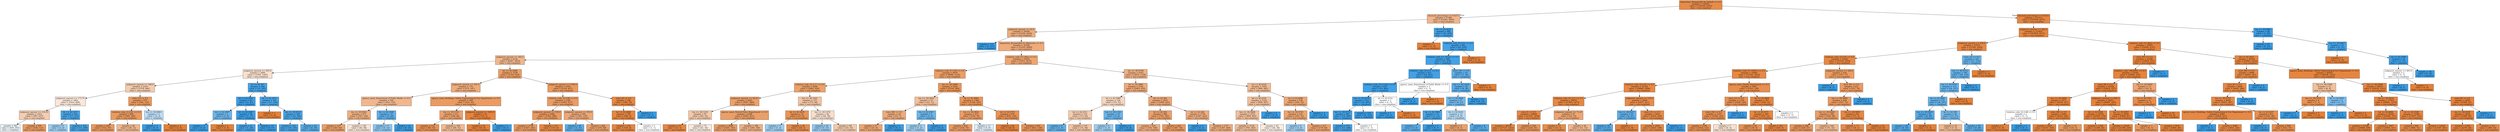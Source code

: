 digraph Tree {
node [shape=box, style="filled", color="black"] ;
0 [label="disposition_Responsible by Default <= 0.5\nsamples = 129501\nvalue = [120149, 9352]\nclass = non-compliant", fillcolor="#e58139eb"] ;
1 [label="discount_percentage <= 0.0273\nsamples = 17388\nvalue = [12293, 5095]\nclass = non-compliant", fillcolor="#e5813995"] ;
0 -> 1 [labeldistance=2.5, labelangle=45, headlabel="True"] ;
2 [label="judgment_amount <= 52.5\nsamples = 16506\nvalue = [12250, 4256]\nclass = non-compliant", fillcolor="#e58139a6"] ;
1 -> 2 ;
3 [label="samples = 157\nvalue = [0, 157]\nclass = compliant", fillcolor="#399de5ff"] ;
2 -> 3 ;
4 [label="disposition_Responsible by Admission <= 0.5\nsamples = 16349\nvalue = [12250, 4099]\nclass = non-compliant", fillcolor="#e58139aa"] ;
2 -> 4 ;
5 [label="judgment_amount <= 302.5\nsamples = 6126\nvalue = [4297, 1829]\nclass = non-compliant", fillcolor="#e5813992"] ;
4 -> 5 ;
6 [label="judgment_amount <= 265.0\nsamples = 2800\nvalue = [1595, 1205]\nclass = non-compliant", fillcolor="#e581393e"] ;
5 -> 6 ;
7 [label="judgment_amount <= 240.0\nsamples = 2516\nvalue = [1576, 940]\nclass = non-compliant", fillcolor="#e5813967"] ;
6 -> 7 ;
8 [label="judgment_amount <= 173.75\nsamples = 1842\nvalue = [1014, 828]\nclass = non-compliant", fillcolor="#e581392f"] ;
7 -> 8 ;
9 [label="judgment_amount <= 132.25\nsamples = 1612\nvalue = [997, 615]\nclass = non-compliant", fillcolor="#e5813962"] ;
8 -> 9 ;
10 [label="samples = 962\nvalue = [459, 503]\nclass = compliant", fillcolor="#399de516"] ;
9 -> 10 ;
11 [label="samples = 650\nvalue = [538, 112]\nclass = non-compliant", fillcolor="#e58139ca"] ;
9 -> 11 ;
12 [label="lat <= 42.3157\nsamples = 230\nvalue = [17, 213]\nclass = compliant", fillcolor="#399de5eb"] ;
8 -> 12 ;
13 [label="samples = 6\nvalue = [2, 4]\nclass = compliant", fillcolor="#399de57f"] ;
12 -> 13 ;
14 [label="samples = 224\nvalue = [15, 209]\nclass = compliant", fillcolor="#399de5ed"] ;
12 -> 14 ;
15 [label="state_CA <= 0.5\nsamples = 674\nvalue = [562, 112]\nclass = non-compliant", fillcolor="#e58139cc"] ;
7 -> 15 ;
16 [label="violation_code_22-2-61 <= 0.5\nsamples = 669\nvalue = [560, 109]\nclass = non-compliant", fillcolor="#e58139cd"] ;
15 -> 16 ;
17 [label="samples = 629\nvalue = [532, 97]\nclass = non-compliant", fillcolor="#e58139d1"] ;
16 -> 17 ;
18 [label="samples = 40\nvalue = [28, 12]\nclass = non-compliant", fillcolor="#e5813992"] ;
16 -> 18 ;
19 [label="lon <= -83.0863\nsamples = 5\nvalue = [2, 3]\nclass = compliant", fillcolor="#399de555"] ;
15 -> 19 ;
20 [label="samples = 3\nvalue = [0, 3]\nclass = compliant", fillcolor="#399de5ff"] ;
19 -> 20 ;
21 [label="samples = 2\nvalue = [2, 0]\nclass = non-compliant", fillcolor="#e58139ff"] ;
19 -> 21 ;
22 [label="lat <= 42.367\nsamples = 284\nvalue = [19, 265]\nclass = compliant", fillcolor="#399de5ed"] ;
6 -> 22 ;
23 [label="lat <= 42.2952\nsamples = 83\nvalue = [2, 81]\nclass = compliant", fillcolor="#399de5f9"] ;
22 -> 23 ;
24 [label="lat <= 42.2897\nsamples = 5\nvalue = [1, 4]\nclass = compliant", fillcolor="#399de5bf"] ;
23 -> 24 ;
25 [label="samples = 4\nvalue = [0, 4]\nclass = compliant", fillcolor="#399de5ff"] ;
24 -> 25 ;
26 [label="samples = 1\nvalue = [1, 0]\nclass = non-compliant", fillcolor="#e58139ff"] ;
24 -> 26 ;
27 [label="lat <= 42.3287\nsamples = 78\nvalue = [1, 77]\nclass = compliant", fillcolor="#399de5fc"] ;
23 -> 27 ;
28 [label="samples = 21\nvalue = [1, 20]\nclass = compliant", fillcolor="#399de5f2"] ;
27 -> 28 ;
29 [label="samples = 57\nvalue = [0, 57]\nclass = compliant", fillcolor="#399de5ff"] ;
27 -> 29 ;
30 [label="lat <= 42.3675\nsamples = 201\nvalue = [17, 184]\nclass = compliant", fillcolor="#399de5e7"] ;
22 -> 30 ;
31 [label="samples = 1\nvalue = [1, 0]\nclass = non-compliant", fillcolor="#e58139ff"] ;
30 -> 31 ;
32 [label="lon <= -83.0119\nsamples = 200\nvalue = [16, 184]\nclass = compliant", fillcolor="#399de5e9"] ;
30 -> 32 ;
33 [label="samples = 155\nvalue = [10, 145]\nclass = compliant", fillcolor="#399de5ed"] ;
32 -> 33 ;
34 [label="samples = 45\nvalue = [6, 39]\nclass = compliant", fillcolor="#399de5d8"] ;
32 -> 34 ;
35 [label="lat <= 42.3584\nsamples = 3326\nvalue = [2702, 624]\nclass = non-compliant", fillcolor="#e58139c4"] ;
5 -> 35 ;
36 [label="judgment_amount <= 555.0\nsamples = 770\nvalue = [573, 197]\nclass = non-compliant", fillcolor="#e58139a7"] ;
35 -> 36 ;
37 [label="agency_name_Department of Public Works <= 0.5\nsamples = 504\nvalue = [352, 152]\nclass = non-compliant", fillcolor="#e5813991"] ;
36 -> 37 ;
38 [label="lon <= -83.0922\nsamples = 473\nvalue = [347, 126]\nclass = non-compliant", fillcolor="#e58139a2"] ;
37 -> 38 ;
39 [label="samples = 327\nvalue = [265, 62]\nclass = non-compliant", fillcolor="#e58139c3"] ;
38 -> 39 ;
40 [label="samples = 146\nvalue = [82, 64]\nclass = non-compliant", fillcolor="#e5813938"] ;
38 -> 40 ;
41 [label="lat <= 42.3348\nsamples = 31\nvalue = [5, 26]\nclass = compliant", fillcolor="#399de5ce"] ;
37 -> 41 ;
42 [label="samples = 17\nvalue = [5, 12]\nclass = compliant", fillcolor="#399de595"] ;
41 -> 42 ;
43 [label="samples = 14\nvalue = [0, 14]\nclass = compliant", fillcolor="#399de5ff"] ;
41 -> 43 ;
44 [label="agency_name_Buildings, Safety Engineering & Env Department <= 0.5\nsamples = 266\nvalue = [221, 45]\nclass = non-compliant", fillcolor="#e58139cb"] ;
36 -> 44 ;
45 [label="lon <= -83.1315\nsamples = 212\nvalue = [168, 44]\nclass = non-compliant", fillcolor="#e58139bc"] ;
44 -> 45 ;
46 [label="samples = 112\nvalue = [99, 13]\nclass = non-compliant", fillcolor="#e58139de"] ;
45 -> 46 ;
47 [label="samples = 100\nvalue = [69, 31]\nclass = non-compliant", fillcolor="#e581398c"] ;
45 -> 47 ;
48 [label="judgment_amount <= 1855.0\nsamples = 54\nvalue = [53, 1]\nclass = non-compliant", fillcolor="#e58139fa"] ;
44 -> 48 ;
49 [label="samples = 53\nvalue = [53, 0]\nclass = non-compliant", fillcolor="#e58139ff"] ;
48 -> 49 ;
50 [label="samples = 1\nvalue = [0, 1]\nclass = compliant", fillcolor="#399de5ff"] ;
48 -> 50 ;
51 [label="judgment_amount <= 3705.0\nsamples = 2556\nvalue = [2129, 427]\nclass = non-compliant", fillcolor="#e58139cc"] ;
35 -> 51 ;
52 [label="violation_code_22-2-88 <= 0.5\nsamples = 2360\nvalue = [1943, 417]\nclass = non-compliant", fillcolor="#e58139c8"] ;
51 -> 52 ;
53 [label="judgment_amount <= 555.0\nsamples = 1860\nvalue = [1562, 298]\nclass = non-compliant", fillcolor="#e58139ce"] ;
52 -> 53 ;
54 [label="samples = 1739\nvalue = [1447, 292]\nclass = non-compliant", fillcolor="#e58139cc"] ;
53 -> 54 ;
55 [label="samples = 121\nvalue = [115, 6]\nclass = non-compliant", fillcolor="#e58139f2"] ;
53 -> 55 ;
56 [label="judgment_amount <= 555.0\nsamples = 500\nvalue = [381, 119]\nclass = non-compliant", fillcolor="#e58139af"] ;
52 -> 56 ;
57 [label="samples = 36\nvalue = [5, 31]\nclass = compliant", fillcolor="#399de5d6"] ;
56 -> 57 ;
58 [label="samples = 464\nvalue = [376, 88]\nclass = non-compliant", fillcolor="#e58139c3"] ;
56 -> 58 ;
59 [label="state_HI <= 0.5\nsamples = 196\nvalue = [186, 10]\nclass = non-compliant", fillcolor="#e58139f1"] ;
51 -> 59 ;
60 [label="lat <= 42.4448\nsamples = 195\nvalue = [186, 9]\nclass = non-compliant", fillcolor="#e58139f3"] ;
59 -> 60 ;
61 [label="samples = 193\nvalue = [185, 8]\nclass = non-compliant", fillcolor="#e58139f4"] ;
60 -> 61 ;
62 [label="samples = 2\nvalue = [1, 1]\nclass = non-compliant", fillcolor="#e5813900"] ;
60 -> 62 ;
63 [label="samples = 1\nvalue = [0, 1]\nclass = compliant", fillcolor="#399de5ff"] ;
59 -> 63 ;
64 [label="violation_code_9-1-36(a) <= 0.5\nsamples = 10223\nvalue = [7953, 2270]\nclass = non-compliant", fillcolor="#e58139b6"] ;
4 -> 64 ;
65 [label="violation_code_9-1-104 <= 0.5\nsamples = 6030\nvalue = [4898, 1132]\nclass = non-compliant", fillcolor="#e58139c4"] ;
64 -> 65 ;
66 [label="violation_code_22-2-17 <= 0.5\nsamples = 4608\nvalue = [3682, 926]\nclass = non-compliant", fillcolor="#e58139bf"] ;
65 -> 66 ;
67 [label="judgment_amount <= 56.25\nsamples = 4493\nvalue = [3607, 886]\nclass = non-compliant", fillcolor="#e58139c0"] ;
66 -> 67 ;
68 [label="lon <= -83.1219\nsamples = 97\nvalue = [62, 35]\nclass = non-compliant", fillcolor="#e581396f"] ;
67 -> 68 ;
69 [label="samples = 22\nvalue = [21, 1]\nclass = non-compliant", fillcolor="#e58139f3"] ;
68 -> 69 ;
70 [label="samples = 75\nvalue = [41, 34]\nclass = non-compliant", fillcolor="#e581392c"] ;
68 -> 70 ;
71 [label="agency_name_Detroit Police Department <= 0.5\nsamples = 4396\nvalue = [3545, 851]\nclass = non-compliant", fillcolor="#e58139c2"] ;
67 -> 71 ;
72 [label="samples = 4008\nvalue = [3265, 743]\nclass = non-compliant", fillcolor="#e58139c5"] ;
71 -> 72 ;
73 [label="samples = 388\nvalue = [280, 108]\nclass = non-compliant", fillcolor="#e581399d"] ;
71 -> 73 ;
74 [label="lon <= -83.1921\nsamples = 115\nvalue = [75, 40]\nclass = non-compliant", fillcolor="#e5813977"] ;
66 -> 74 ;
75 [label="lat <= 42.3439\nsamples = 31\nvalue = [27, 4]\nclass = non-compliant", fillcolor="#e58139d9"] ;
74 -> 75 ;
76 [label="samples = 3\nvalue = [1, 2]\nclass = compliant", fillcolor="#399de57f"] ;
75 -> 76 ;
77 [label="samples = 28\nvalue = [26, 2]\nclass = non-compliant", fillcolor="#e58139eb"] ;
75 -> 77 ;
78 [label="lon <= -83.1474\nsamples = 84\nvalue = [48, 36]\nclass = non-compliant", fillcolor="#e5813940"] ;
74 -> 78 ;
79 [label="samples = 16\nvalue = [5, 11]\nclass = compliant", fillcolor="#399de58b"] ;
78 -> 79 ;
80 [label="samples = 68\nvalue = [43, 25]\nclass = non-compliant", fillcolor="#e581396b"] ;
78 -> 80 ;
81 [label="lon <= -83.2609\nsamples = 1422\nvalue = [1216, 206]\nclass = non-compliant", fillcolor="#e58139d4"] ;
65 -> 81 ;
82 [label="lon <= -83.2632\nsamples = 33\nvalue = [22, 11]\nclass = non-compliant", fillcolor="#e581397f"] ;
81 -> 82 ;
83 [label="state_MD <= 0.5\nsamples = 28\nvalue = [21, 7]\nclass = non-compliant", fillcolor="#e58139aa"] ;
82 -> 83 ;
84 [label="samples = 27\nvalue = [21, 6]\nclass = non-compliant", fillcolor="#e58139b6"] ;
83 -> 84 ;
85 [label="samples = 1\nvalue = [0, 1]\nclass = compliant", fillcolor="#399de5ff"] ;
83 -> 85 ;
86 [label="lat <= 42.3547\nsamples = 5\nvalue = [1, 4]\nclass = compliant", fillcolor="#399de5bf"] ;
82 -> 86 ;
87 [label="samples = 3\nvalue = [1, 2]\nclass = compliant", fillcolor="#399de57f"] ;
86 -> 87 ;
88 [label="samples = 2\nvalue = [0, 2]\nclass = compliant", fillcolor="#399de5ff"] ;
86 -> 88 ;
89 [label="lat <= 42.3685\nsamples = 1389\nvalue = [1194, 195]\nclass = non-compliant", fillcolor="#e58139d5"] ;
81 -> 89 ;
90 [label="lon <= -82.9822\nsamples = 415\nvalue = [339, 76]\nclass = non-compliant", fillcolor="#e58139c6"] ;
89 -> 90 ;
91 [label="samples = 404\nvalue = [334, 70]\nclass = non-compliant", fillcolor="#e58139ca"] ;
90 -> 91 ;
92 [label="samples = 11\nvalue = [5, 6]\nclass = compliant", fillcolor="#399de52a"] ;
90 -> 92 ;
93 [label="lat <= 42.3713\nsamples = 974\nvalue = [855, 119]\nclass = non-compliant", fillcolor="#e58139dc"] ;
89 -> 93 ;
94 [label="samples = 24\nvalue = [24, 0]\nclass = non-compliant", fillcolor="#e58139ff"] ;
93 -> 94 ;
95 [label="samples = 950\nvalue = [831, 119]\nclass = non-compliant", fillcolor="#e58139da"] ;
93 -> 95 ;
96 [label="lon <= -83.0799\nsamples = 4193\nvalue = [3055, 1138]\nclass = non-compliant", fillcolor="#e58139a0"] ;
64 -> 96 ;
97 [label="lat <= 42.3096\nsamples = 2741\nvalue = [2065, 676]\nclass = non-compliant", fillcolor="#e58139ac"] ;
96 -> 97 ;
98 [label="lat <= 42.3089\nsamples = 126\nvalue = [75, 51]\nclass = non-compliant", fillcolor="#e5813952"] ;
97 -> 98 ;
99 [label="lat <= 42.2511\nsamples = 116\nvalue = [73, 43]\nclass = non-compliant", fillcolor="#e5813969"] ;
98 -> 99 ;
100 [label="samples = 6\nvalue = [1, 5]\nclass = compliant", fillcolor="#399de5cc"] ;
99 -> 100 ;
101 [label="samples = 110\nvalue = [72, 38]\nclass = non-compliant", fillcolor="#e5813978"] ;
99 -> 101 ;
102 [label="lon <= -83.1143\nsamples = 10\nvalue = [2, 8]\nclass = compliant", fillcolor="#399de5bf"] ;
98 -> 102 ;
103 [label="samples = 6\nvalue = [2, 4]\nclass = compliant", fillcolor="#399de57f"] ;
102 -> 103 ;
104 [label="samples = 4\nvalue = [0, 4]\nclass = compliant", fillcolor="#399de5ff"] ;
102 -> 104 ;
105 [label="lat <= 42.364\nsamples = 2615\nvalue = [1990, 625]\nclass = non-compliant", fillcolor="#e58139af"] ;
97 -> 105 ;
106 [label="lat <= 42.343\nsamples = 885\nvalue = [703, 182]\nclass = non-compliant", fillcolor="#e58139bd"] ;
105 -> 106 ;
107 [label="samples = 424\nvalue = [316, 108]\nclass = non-compliant", fillcolor="#e58139a8"] ;
106 -> 107 ;
108 [label="samples = 461\nvalue = [387, 74]\nclass = non-compliant", fillcolor="#e58139ce"] ;
106 -> 108 ;
109 [label="lat <= 42.364\nsamples = 1730\nvalue = [1287, 443]\nclass = non-compliant", fillcolor="#e58139a7"] ;
105 -> 109 ;
110 [label="samples = 3\nvalue = [0, 3]\nclass = compliant", fillcolor="#399de5ff"] ;
109 -> 110 ;
111 [label="samples = 1727\nvalue = [1287, 440]\nclass = non-compliant", fillcolor="#e58139a8"] ;
109 -> 111 ;
112 [label="lat <= 42.4334\nsamples = 1452\nvalue = [990, 462]\nclass = non-compliant", fillcolor="#e5813988"] ;
96 -> 112 ;
113 [label="lat <= 42.4332\nsamples = 1216\nvalue = [809, 407]\nclass = non-compliant", fillcolor="#e581397f"] ;
112 -> 113 ;
114 [label="lon <= -82.9408\nsamples = 1212\nvalue = [809, 403]\nclass = non-compliant", fillcolor="#e5813980"] ;
113 -> 114 ;
115 [label="samples = 1130\nvalue = [765, 365]\nclass = non-compliant", fillcolor="#e5813985"] ;
114 -> 115 ;
116 [label="samples = 82\nvalue = [44, 38]\nclass = non-compliant", fillcolor="#e5813923"] ;
114 -> 116 ;
117 [label="samples = 4\nvalue = [0, 4]\nclass = compliant", fillcolor="#399de5ff"] ;
113 -> 117 ;
118 [label="lat <= 42.4498\nsamples = 236\nvalue = [181, 55]\nclass = non-compliant", fillcolor="#e58139b2"] ;
112 -> 118 ;
119 [label="lon <= -83.0725\nsamples = 233\nvalue = [181, 52]\nclass = non-compliant", fillcolor="#e58139b6"] ;
118 -> 119 ;
120 [label="samples = 6\nvalue = [2, 4]\nclass = compliant", fillcolor="#399de57f"] ;
119 -> 120 ;
121 [label="samples = 227\nvalue = [179, 48]\nclass = non-compliant", fillcolor="#e58139bb"] ;
119 -> 121 ;
122 [label="samples = 3\nvalue = [0, 3]\nclass = compliant", fillcolor="#399de5ff"] ;
118 -> 122 ;
123 [label="lat <= 42.2634\nsamples = 882\nvalue = [43, 839]\nclass = compliant", fillcolor="#399de5f2"] ;
1 -> 123 ;
124 [label="samples = 1\nvalue = [1, 0]\nclass = non-compliant", fillcolor="#e58139ff"] ;
123 -> 124 ;
125 [label="violation_code_61-5-21 <= 0.5\nsamples = 881\nvalue = [42, 839]\nclass = compliant", fillcolor="#399de5f2"] ;
123 -> 125 ;
126 [label="violation_code_9-1-103(C) <= 0.5\nsamples = 880\nvalue = [41, 839]\nclass = compliant", fillcolor="#399de5f3"] ;
125 -> 126 ;
127 [label="violation_code_22-2-17 <= 0.5\nsamples = 837\nvalue = [34, 803]\nclass = compliant", fillcolor="#399de5f4"] ;
126 -> 127 ;
128 [label="violation_code_22-2-21(b) <= 0.5\nsamples = 835\nvalue = [33, 802]\nclass = compliant", fillcolor="#399de5f5"] ;
127 -> 128 ;
129 [label="lon <= -83.0152\nsamples = 833\nvalue = [32, 801]\nclass = compliant", fillcolor="#399de5f5"] ;
128 -> 129 ;
130 [label="lon <= -83.0153\nsamples = 681\nvalue = [32, 649]\nclass = compliant", fillcolor="#399de5f2"] ;
129 -> 130 ;
131 [label="samples = 679\nvalue = [31, 648]\nclass = compliant", fillcolor="#399de5f3"] ;
130 -> 131 ;
132 [label="samples = 2\nvalue = [1, 1]\nclass = non-compliant", fillcolor="#e5813900"] ;
130 -> 132 ;
133 [label="samples = 152\nvalue = [0, 152]\nclass = compliant", fillcolor="#399de5ff"] ;
129 -> 133 ;
134 [label="lat <= 42.4152\nsamples = 2\nvalue = [1, 1]\nclass = non-compliant", fillcolor="#e5813900"] ;
128 -> 134 ;
135 [label="samples = 1\nvalue = [0, 1]\nclass = compliant", fillcolor="#399de5ff"] ;
134 -> 135 ;
136 [label="samples = 1\nvalue = [1, 0]\nclass = non-compliant", fillcolor="#e58139ff"] ;
134 -> 136 ;
137 [label="agency_name_Department of Public Works <= 0.5\nsamples = 2\nvalue = [1, 1]\nclass = non-compliant", fillcolor="#e5813900"] ;
127 -> 137 ;
138 [label="samples = 1\nvalue = [0, 1]\nclass = compliant", fillcolor="#399de5ff"] ;
137 -> 138 ;
139 [label="samples = 1\nvalue = [1, 0]\nclass = non-compliant", fillcolor="#e58139ff"] ;
137 -> 139 ;
140 [label="state_OH <= 0.5\nsamples = 43\nvalue = [7, 36]\nclass = compliant", fillcolor="#399de5cd"] ;
126 -> 140 ;
141 [label="lon <= -83.1459\nsamples = 42\nvalue = [6, 36]\nclass = compliant", fillcolor="#399de5d4"] ;
140 -> 141 ;
142 [label="lat <= 42.4009\nsamples = 27\nvalue = [6, 21]\nclass = compliant", fillcolor="#399de5b6"] ;
141 -> 142 ;
143 [label="lat <= 42.3864\nsamples = 14\nvalue = [1, 13]\nclass = compliant", fillcolor="#399de5eb"] ;
142 -> 143 ;
144 [label="samples = 7\nvalue = [1, 6]\nclass = compliant", fillcolor="#399de5d4"] ;
143 -> 144 ;
145 [label="samples = 7\nvalue = [0, 7]\nclass = compliant", fillcolor="#399de5ff"] ;
143 -> 145 ;
146 [label="lat <= 42.4143\nsamples = 13\nvalue = [5, 8]\nclass = compliant", fillcolor="#399de560"] ;
142 -> 146 ;
147 [label="samples = 5\nvalue = [4, 1]\nclass = non-compliant", fillcolor="#e58139bf"] ;
146 -> 147 ;
148 [label="samples = 8\nvalue = [1, 7]\nclass = compliant", fillcolor="#399de5db"] ;
146 -> 148 ;
149 [label="samples = 15\nvalue = [0, 15]\nclass = compliant", fillcolor="#399de5ff"] ;
141 -> 149 ;
150 [label="samples = 1\nvalue = [1, 0]\nclass = non-compliant", fillcolor="#e58139ff"] ;
140 -> 150 ;
151 [label="samples = 1\nvalue = [1, 0]\nclass = non-compliant", fillcolor="#e58139ff"] ;
125 -> 151 ;
152 [label="discount_percentage <= 0.0312\nsamples = 112113\nvalue = [107856, 4257]\nclass = non-compliant", fillcolor="#e58139f5"] ;
0 -> 152 [labeldistance=2.5, labelangle=-45, headlabel="False"] ;
153 [label="judgment_amount <= 292.5\nsamples = 112025\nvalue = [107854, 4171]\nclass = non-compliant", fillcolor="#e58139f5"] ;
152 -> 153 ;
154 [label="judgment_amount <= 276.0\nsamples = 33570\nvalue = [31546, 2024]\nclass = non-compliant", fillcolor="#e58139ef"] ;
153 -> 154 ;
155 [label="violation_code_22-2-61 <= 0.5\nsamples = 33429\nvalue = [31519, 1910]\nclass = non-compliant", fillcolor="#e58139f0"] ;
154 -> 155 ;
156 [label="violation_code_9-1-103(C) <= 0.5\nsamples = 32995\nvalue = [31162, 1833]\nclass = non-compliant", fillcolor="#e58139f0"] ;
155 -> 156 ;
157 [label="violation_code_22-2-45 <= 0.5\nsamples = 31534\nvalue = [29840, 1694]\nclass = non-compliant", fillcolor="#e58139f1"] ;
156 -> 157 ;
158 [label="violation_code_9-1-111 <= 0.5\nsamples = 28876\nvalue = [27403, 1473]\nclass = non-compliant", fillcolor="#e58139f1"] ;
157 -> 158 ;
159 [label="state_IL <= 0.5\nsamples = 28809\nvalue = [27351, 1458]\nclass = non-compliant", fillcolor="#e58139f1"] ;
158 -> 159 ;
160 [label="samples = 28550\nvalue = [27127, 1423]\nclass = non-compliant", fillcolor="#e58139f2"] ;
159 -> 160 ;
161 [label="samples = 259\nvalue = [224, 35]\nclass = non-compliant", fillcolor="#e58139d7"] ;
159 -> 161 ;
162 [label="judgment_amount <= 71.25\nsamples = 67\nvalue = [52, 15]\nclass = non-compliant", fillcolor="#e58139b5"] ;
158 -> 162 ;
163 [label="samples = 23\nvalue = [21, 2]\nclass = non-compliant", fillcolor="#e58139e7"] ;
162 -> 163 ;
164 [label="samples = 44\nvalue = [31, 13]\nclass = non-compliant", fillcolor="#e5813994"] ;
162 -> 164 ;
165 [label="judgment_amount <= 135.0\nsamples = 2658\nvalue = [2437, 221]\nclass = non-compliant", fillcolor="#e58139e8"] ;
157 -> 165 ;
166 [label="lon <= -82.9217\nsamples = 25\nvalue = [4, 21]\nclass = compliant", fillcolor="#399de5ce"] ;
165 -> 166 ;
167 [label="samples = 24\nvalue = [3, 21]\nclass = compliant", fillcolor="#399de5db"] ;
166 -> 167 ;
168 [label="samples = 1\nvalue = [1, 0]\nclass = non-compliant", fillcolor="#e58139ff"] ;
166 -> 168 ;
169 [label="state_CO <= 0.5\nsamples = 2633\nvalue = [2433, 200]\nclass = non-compliant", fillcolor="#e58139ea"] ;
165 -> 169 ;
170 [label="samples = 2632\nvalue = [2433, 199]\nclass = non-compliant", fillcolor="#e58139ea"] ;
169 -> 170 ;
171 [label="samples = 1\nvalue = [0, 1]\nclass = compliant", fillcolor="#399de5ff"] ;
169 -> 171 ;
172 [label="agency_name_Health Department <= 0.5\nsamples = 1461\nvalue = [1322, 139]\nclass = non-compliant", fillcolor="#e58139e4"] ;
156 -> 172 ;
173 [label="state_LA <= 0.5\nsamples = 1154\nvalue = [1028, 126]\nclass = non-compliant", fillcolor="#e58139e0"] ;
172 -> 173 ;
174 [label="state_OH <= 0.5\nsamples = 1153\nvalue = [1028, 125]\nclass = non-compliant", fillcolor="#e58139e0"] ;
173 -> 174 ;
175 [label="samples = 1146\nvalue = [1024, 122]\nclass = non-compliant", fillcolor="#e58139e1"] ;
174 -> 175 ;
176 [label="samples = 7\nvalue = [4, 3]\nclass = non-compliant", fillcolor="#e5813940"] ;
174 -> 176 ;
177 [label="samples = 1\nvalue = [0, 1]\nclass = compliant", fillcolor="#399de5ff"] ;
173 -> 177 ;
178 [label="lat <= 42.4495\nsamples = 307\nvalue = [294, 13]\nclass = non-compliant", fillcolor="#e58139f4"] ;
172 -> 178 ;
179 [label="lat <= 42.3571\nsamples = 305\nvalue = [293, 12]\nclass = non-compliant", fillcolor="#e58139f5"] ;
178 -> 179 ;
180 [label="samples = 44\nvalue = [39, 5]\nclass = non-compliant", fillcolor="#e58139de"] ;
179 -> 180 ;
181 [label="samples = 261\nvalue = [254, 7]\nclass = non-compliant", fillcolor="#e58139f8"] ;
179 -> 181 ;
182 [label="samples = 2\nvalue = [1, 1]\nclass = non-compliant", fillcolor="#e5813900"] ;
178 -> 182 ;
183 [label="judgment_amount <= 240.0\nsamples = 434\nvalue = [357, 77]\nclass = non-compliant", fillcolor="#e58139c8"] ;
155 -> 183 ;
184 [label="samples = 3\nvalue = [0, 3]\nclass = compliant", fillcolor="#399de5ff"] ;
183 -> 184 ;
185 [label="state_NY <= 0.5\nsamples = 431\nvalue = [357, 74]\nclass = non-compliant", fillcolor="#e58139ca"] ;
183 -> 185 ;
186 [label="lon <= -82.9968\nsamples = 428\nvalue = [357, 71]\nclass = non-compliant", fillcolor="#e58139cc"] ;
185 -> 186 ;
187 [label="lon <= -83.0449\nsamples = 368\nvalue = [300, 68]\nclass = non-compliant", fillcolor="#e58139c5"] ;
186 -> 187 ;
188 [label="samples = 266\nvalue = [229, 37]\nclass = non-compliant", fillcolor="#e58139d6"] ;
187 -> 188 ;
189 [label="samples = 102\nvalue = [71, 31]\nclass = non-compliant", fillcolor="#e5813990"] ;
187 -> 189 ;
190 [label="lon <= -82.9655\nsamples = 60\nvalue = [57, 3]\nclass = non-compliant", fillcolor="#e58139f2"] ;
186 -> 190 ;
191 [label="samples = 37\nvalue = [34, 3]\nclass = non-compliant", fillcolor="#e58139e9"] ;
190 -> 191 ;
192 [label="samples = 23\nvalue = [23, 0]\nclass = non-compliant", fillcolor="#e58139ff"] ;
190 -> 192 ;
193 [label="samples = 3\nvalue = [0, 3]\nclass = compliant", fillcolor="#399de5ff"] ;
185 -> 193 ;
194 [label="state_CA <= 0.5\nsamples = 141\nvalue = [27, 114]\nclass = compliant", fillcolor="#399de5c3"] ;
154 -> 194 ;
195 [label="lon <= -82.9532\nsamples = 140\nvalue = [26, 114]\nclass = compliant", fillcolor="#399de5c5"] ;
194 -> 195 ;
196 [label="lon <= -82.9703\nsamples = 133\nvalue = [26, 107]\nclass = compliant", fillcolor="#399de5c1"] ;
195 -> 196 ;
197 [label="lat <= 42.3882\nsamples = 131\nvalue = [24, 107]\nclass = compliant", fillcolor="#399de5c6"] ;
196 -> 197 ;
198 [label="lon <= -83.0419\nsamples = 65\nvalue = [9, 56]\nclass = compliant", fillcolor="#399de5d6"] ;
197 -> 198 ;
199 [label="samples = 64\nvalue = [8, 56]\nclass = compliant", fillcolor="#399de5db"] ;
198 -> 199 ;
200 [label="samples = 1\nvalue = [1, 0]\nclass = non-compliant", fillcolor="#e58139ff"] ;
198 -> 200 ;
201 [label="lat <= 42.395\nsamples = 66\nvalue = [15, 51]\nclass = compliant", fillcolor="#399de5b4"] ;
197 -> 201 ;
202 [label="samples = 10\nvalue = [7, 3]\nclass = non-compliant", fillcolor="#e5813992"] ;
201 -> 202 ;
203 [label="samples = 56\nvalue = [8, 48]\nclass = compliant", fillcolor="#399de5d4"] ;
201 -> 203 ;
204 [label="samples = 2\nvalue = [2, 0]\nclass = non-compliant", fillcolor="#e58139ff"] ;
196 -> 204 ;
205 [label="samples = 7\nvalue = [0, 7]\nclass = compliant", fillcolor="#399de5ff"] ;
195 -> 205 ;
206 [label="samples = 1\nvalue = [1, 0]\nclass = non-compliant", fillcolor="#e58139ff"] ;
194 -> 206 ;
207 [label="violation_code_9-1-36(a) <= 0.5\nsamples = 78455\nvalue = [76308, 2147]\nclass = non-compliant", fillcolor="#e58139f8"] ;
153 -> 207 ;
208 [label="state_WY <= 0.5\nsamples = 33196\nvalue = [32665, 531]\nclass = non-compliant", fillcolor="#e58139fb"] ;
207 -> 208 ;
209 [label="violation_code_19420901 <= 0.5\nsamples = 33195\nvalue = [32665, 530]\nclass = non-compliant", fillcolor="#e58139fb"] ;
208 -> 209 ;
210 [label="state_MI <= 0.5\nsamples = 33182\nvalue = [32655, 527]\nclass = non-compliant", fillcolor="#e58139fb"] ;
209 -> 210 ;
211 [label="lon <= -83.2858\nsamples = 4271\nvalue = [4164, 107]\nclass = non-compliant", fillcolor="#e58139f8"] ;
210 -> 211 ;
212 [label="violation_code_22-2-88 <= 0.5\nsamples = 2\nvalue = [1, 1]\nclass = non-compliant", fillcolor="#e5813900"] ;
211 -> 212 ;
213 [label="samples = 1\nvalue = [1, 0]\nclass = non-compliant", fillcolor="#e58139ff"] ;
212 -> 213 ;
214 [label="samples = 1\nvalue = [0, 1]\nclass = compliant", fillcolor="#399de5ff"] ;
212 -> 214 ;
215 [label="state_NB <= 0.5\nsamples = 4269\nvalue = [4163, 106]\nclass = non-compliant", fillcolor="#e58139f9"] ;
211 -> 215 ;
216 [label="samples = 4250\nvalue = [4147, 103]\nclass = non-compliant", fillcolor="#e58139f9"] ;
215 -> 216 ;
217 [label="samples = 19\nvalue = [16, 3]\nclass = non-compliant", fillcolor="#e58139cf"] ;
215 -> 217 ;
218 [label="judgment_amount <= 942.5\nsamples = 28911\nvalue = [28491, 420]\nclass = non-compliant", fillcolor="#e58139fb"] ;
210 -> 218 ;
219 [label="lat <= 42.3348\nsamples = 22972\nvalue = [22593, 379]\nclass = non-compliant", fillcolor="#e58139fb"] ;
218 -> 219 ;
220 [label="samples = 1344\nvalue = [1299, 45]\nclass = non-compliant", fillcolor="#e58139f6"] ;
219 -> 220 ;
221 [label="samples = 21628\nvalue = [21294, 334]\nclass = non-compliant", fillcolor="#e58139fb"] ;
219 -> 221 ;
222 [label="lon <= -83.2851\nsamples = 5939\nvalue = [5898, 41]\nclass = non-compliant", fillcolor="#e58139fd"] ;
218 -> 222 ;
223 [label="samples = 7\nvalue = [6, 1]\nclass = non-compliant", fillcolor="#e58139d4"] ;
222 -> 223 ;
224 [label="samples = 5932\nvalue = [5892, 40]\nclass = non-compliant", fillcolor="#e58139fd"] ;
222 -> 224 ;
225 [label="lon <= -82.9459\nsamples = 13\nvalue = [10, 3]\nclass = non-compliant", fillcolor="#e58139b3"] ;
209 -> 225 ;
226 [label="lat <= 42.3351\nsamples = 11\nvalue = [10, 1]\nclass = non-compliant", fillcolor="#e58139e6"] ;
225 -> 226 ;
227 [label="samples = 1\nvalue = [0, 1]\nclass = compliant", fillcolor="#399de5ff"] ;
226 -> 227 ;
228 [label="samples = 10\nvalue = [10, 0]\nclass = non-compliant", fillcolor="#e58139ff"] ;
226 -> 228 ;
229 [label="samples = 2\nvalue = [0, 2]\nclass = compliant", fillcolor="#399de5ff"] ;
225 -> 229 ;
230 [label="samples = 1\nvalue = [0, 1]\nclass = compliant", fillcolor="#399de5ff"] ;
208 -> 230 ;
231 [label="lat <= 42.3432\nsamples = 45259\nvalue = [43643, 1616]\nclass = non-compliant", fillcolor="#e58139f6"] ;
207 -> 231 ;
232 [label="state_WA <= 0.5\nsamples = 4696\nvalue = [4405, 291]\nclass = non-compliant", fillcolor="#e58139ee"] ;
231 -> 232 ;
233 [label="state_RI <= 0.5\nsamples = 4694\nvalue = [4405, 289]\nclass = non-compliant", fillcolor="#e58139ee"] ;
232 -> 233 ;
234 [label="lon <= -83.0719\nsamples = 4692\nvalue = [4405, 287]\nclass = non-compliant", fillcolor="#e58139ee"] ;
233 -> 234 ;
235 [label="agency_name_Buildings, Safety Engineering & Env Department <= 0.5\nsamples = 4081\nvalue = [3854, 227]\nclass = non-compliant", fillcolor="#e58139f0"] ;
234 -> 235 ;
236 [label="samples = 1\nvalue = [0, 1]\nclass = compliant", fillcolor="#399de5ff"] ;
235 -> 236 ;
237 [label="samples = 4080\nvalue = [3854, 226]\nclass = non-compliant", fillcolor="#e58139f0"] ;
235 -> 237 ;
238 [label="lat <= 42.3237\nsamples = 611\nvalue = [551, 60]\nclass = non-compliant", fillcolor="#e58139e3"] ;
234 -> 238 ;
239 [label="samples = 3\nvalue = [0, 3]\nclass = compliant", fillcolor="#399de5ff"] ;
238 -> 239 ;
240 [label="samples = 608\nvalue = [551, 57]\nclass = non-compliant", fillcolor="#e58139e5"] ;
238 -> 240 ;
241 [label="samples = 2\nvalue = [0, 2]\nclass = compliant", fillcolor="#399de5ff"] ;
233 -> 241 ;
242 [label="samples = 2\nvalue = [0, 2]\nclass = compliant", fillcolor="#399de5ff"] ;
232 -> 242 ;
243 [label="agency_name_Buildings, Safety Engineering & Env Department <= 0.5\nsamples = 40563\nvalue = [39238, 1325]\nclass = non-compliant", fillcolor="#e58139f6"] ;
231 -> 243 ;
244 [label="lon <= -83.0396\nsamples = 12\nvalue = [8, 4]\nclass = non-compliant", fillcolor="#e581397f"] ;
243 -> 244 ;
245 [label="lon <= -83.2535\nsamples = 8\nvalue = [7, 1]\nclass = non-compliant", fillcolor="#e58139db"] ;
244 -> 245 ;
246 [label="samples = 1\nvalue = [0, 1]\nclass = compliant", fillcolor="#399de5ff"] ;
245 -> 246 ;
247 [label="samples = 7\nvalue = [7, 0]\nclass = non-compliant", fillcolor="#e58139ff"] ;
245 -> 247 ;
248 [label="lat <= 42.4491\nsamples = 4\nvalue = [1, 3]\nclass = compliant", fillcolor="#399de5aa"] ;
244 -> 248 ;
249 [label="samples = 3\nvalue = [0, 3]\nclass = compliant", fillcolor="#399de5ff"] ;
248 -> 249 ;
250 [label="samples = 1\nvalue = [1, 0]\nclass = non-compliant", fillcolor="#e58139ff"] ;
248 -> 250 ;
251 [label="lon <= -82.9598\nsamples = 40551\nvalue = [39230, 1321]\nclass = non-compliant", fillcolor="#e58139f6"] ;
243 -> 251 ;
252 [label="lon <= -83.0974\nsamples = 37931\nvalue = [36661, 1270]\nclass = non-compliant", fillcolor="#e58139f6"] ;
251 -> 252 ;
253 [label="lat <= 42.4286\nsamples = 24341\nvalue = [23604, 737]\nclass = non-compliant", fillcolor="#e58139f7"] ;
252 -> 253 ;
254 [label="samples = 21244\nvalue = [20648, 596]\nclass = non-compliant", fillcolor="#e58139f8"] ;
253 -> 254 ;
255 [label="samples = 3097\nvalue = [2956, 141]\nclass = non-compliant", fillcolor="#e58139f3"] ;
253 -> 255 ;
256 [label="lat <= 42.3549\nsamples = 13590\nvalue = [13057, 533]\nclass = non-compliant", fillcolor="#e58139f5"] ;
252 -> 256 ;
257 [label="samples = 962\nvalue = [890, 72]\nclass = non-compliant", fillcolor="#e58139ea"] ;
256 -> 257 ;
258 [label="samples = 12628\nvalue = [12167, 461]\nclass = non-compliant", fillcolor="#e58139f5"] ;
256 -> 258 ;
259 [label="state_KY <= 0.5\nsamples = 2620\nvalue = [2569, 51]\nclass = non-compliant", fillcolor="#e58139fa"] ;
251 -> 259 ;
260 [label="lon <= -82.9339\nsamples = 2619\nvalue = [2569, 50]\nclass = non-compliant", fillcolor="#e58139fa"] ;
259 -> 260 ;
261 [label="samples = 2304\nvalue = [2270, 34]\nclass = non-compliant", fillcolor="#e58139fb"] ;
260 -> 261 ;
262 [label="samples = 315\nvalue = [299, 16]\nclass = non-compliant", fillcolor="#e58139f1"] ;
260 -> 262 ;
263 [label="samples = 1\nvalue = [0, 1]\nclass = compliant", fillcolor="#399de5ff"] ;
259 -> 263 ;
264 [label="lon <= -83.0981\nsamples = 88\nvalue = [2, 86]\nclass = compliant", fillcolor="#399de5f9"] ;
152 -> 264 ;
265 [label="samples = 55\nvalue = [0, 55]\nclass = compliant", fillcolor="#399de5ff"] ;
264 -> 265 ;
266 [label="lon <= -83.0927\nsamples = 33\nvalue = [2, 31]\nclass = compliant", fillcolor="#399de5ef"] ;
264 -> 266 ;
267 [label="samples = 1\nvalue = [1, 0]\nclass = non-compliant", fillcolor="#e58139ff"] ;
266 -> 267 ;
268 [label="lat <= 42.3349\nsamples = 32\nvalue = [1, 31]\nclass = compliant", fillcolor="#399de5f7"] ;
266 -> 268 ;
269 [label="judgment_amount <= 405.0\nsamples = 2\nvalue = [1, 1]\nclass = non-compliant", fillcolor="#e5813900"] ;
268 -> 269 ;
270 [label="samples = 1\nvalue = [0, 1]\nclass = compliant", fillcolor="#399de5ff"] ;
269 -> 270 ;
271 [label="samples = 1\nvalue = [1, 0]\nclass = non-compliant", fillcolor="#e58139ff"] ;
269 -> 271 ;
272 [label="samples = 30\nvalue = [0, 30]\nclass = compliant", fillcolor="#399de5ff"] ;
268 -> 272 ;
}
